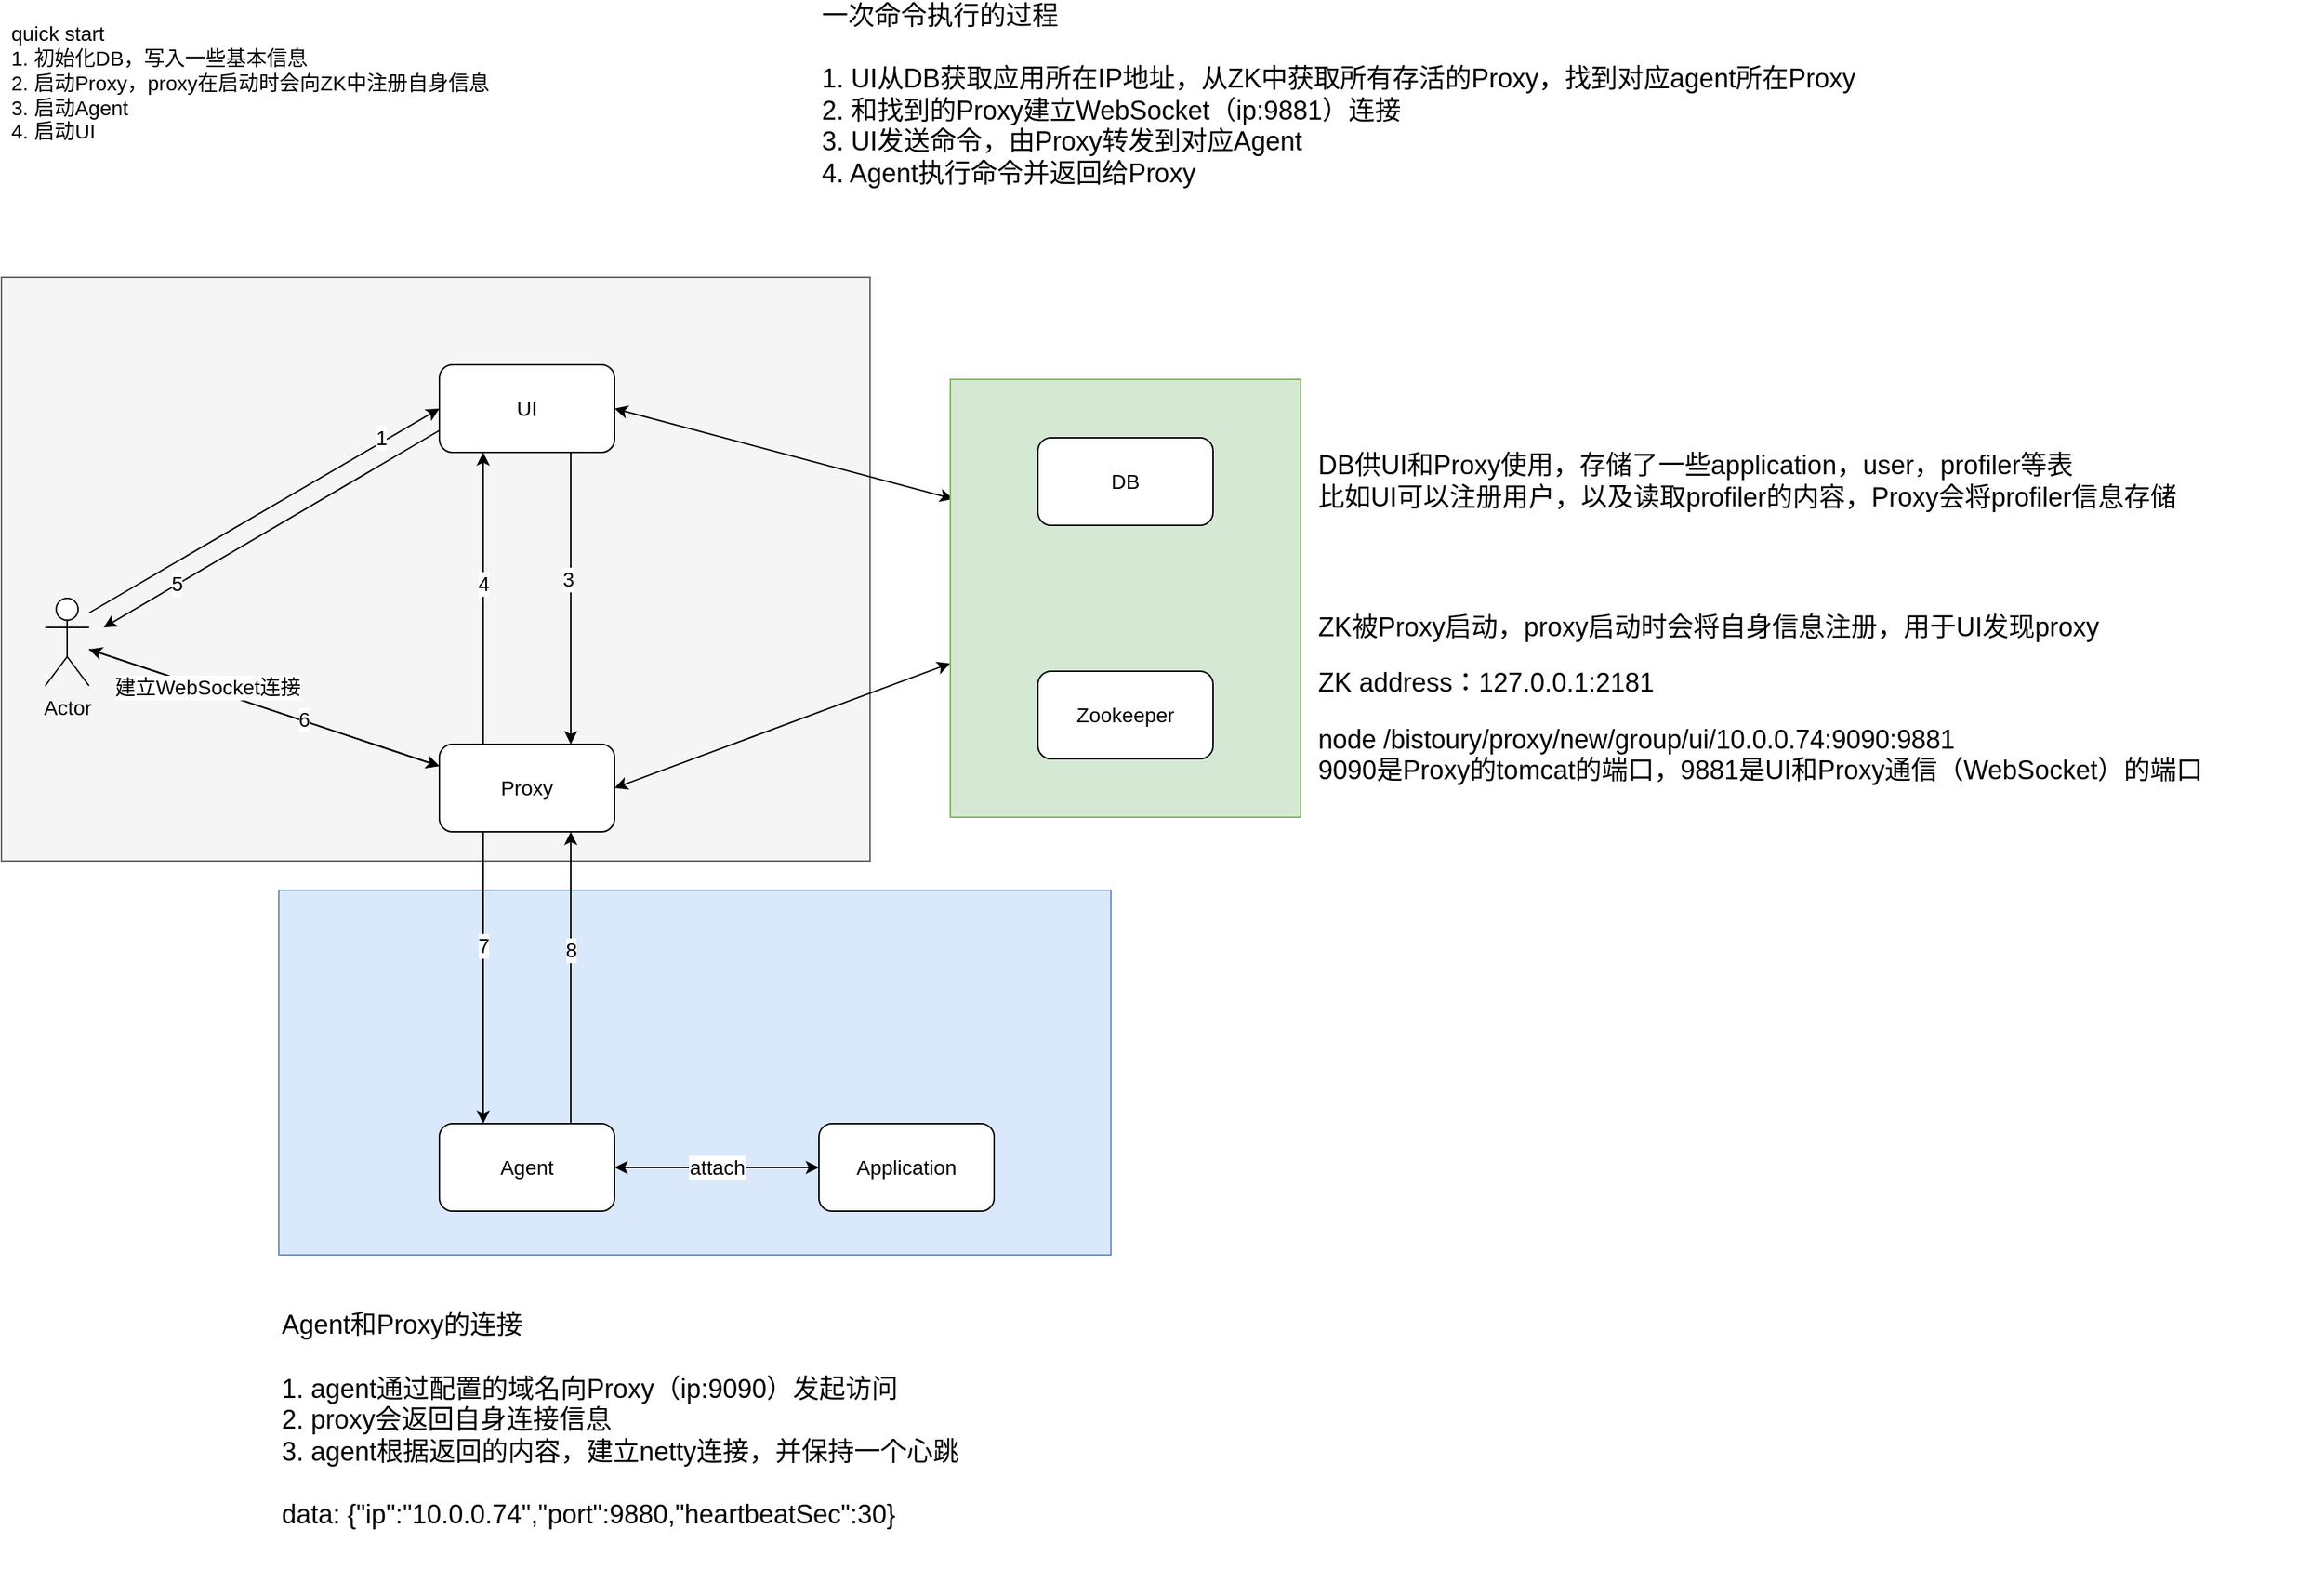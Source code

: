 <mxfile version="14.6.13" type="github">
  <diagram id="A-h0lrvTjeAYcHSZ_BaI" name="Page-1">
    <mxGraphModel dx="1422" dy="762" grid="1" gridSize="10" guides="1" tooltips="1" connect="1" arrows="1" fold="1" page="1" pageScale="1" pageWidth="827" pageHeight="1169" math="0" shadow="0">
      <root>
        <mxCell id="0" />
        <mxCell id="1" parent="0" />
        <mxCell id="oC0q2E-RNgL5OstwpmyZ-53" value="" style="rounded=0;whiteSpace=wrap;html=1;fontSize=14;align=left;fillColor=#f5f5f5;strokeColor=#666666;fontColor=#333333;" vertex="1" parent="1">
          <mxGeometry x="90" y="210" width="595" height="400" as="geometry" />
        </mxCell>
        <mxCell id="oC0q2E-RNgL5OstwpmyZ-52" value="" style="rounded=0;whiteSpace=wrap;html=1;fontSize=14;align=left;fillColor=#dae8fc;strokeColor=#6c8ebf;" vertex="1" parent="1">
          <mxGeometry x="280" y="630" width="570" height="250" as="geometry" />
        </mxCell>
        <mxCell id="oC0q2E-RNgL5OstwpmyZ-47" value="" style="endArrow=classic;startArrow=classic;html=1;fontSize=14;align=left;entryX=0;entryY=0.25;entryDx=0;entryDy=0;" edge="1" parent="1" source="oC0q2E-RNgL5OstwpmyZ-6" target="oC0q2E-RNgL5OstwpmyZ-4">
          <mxGeometry width="50" height="50" relative="1" as="geometry">
            <mxPoint x="460" y="690" as="sourcePoint" />
            <mxPoint x="510" y="640" as="targetPoint" />
          </mxGeometry>
        </mxCell>
        <mxCell id="oC0q2E-RNgL5OstwpmyZ-27" style="rounded=0;orthogonalLoop=1;jettySize=auto;html=1;exitX=0;exitY=0.75;exitDx=0;exitDy=0;fontSize=14;" edge="1" parent="1" source="oC0q2E-RNgL5OstwpmyZ-1">
          <mxGeometry relative="1" as="geometry">
            <mxPoint x="160" y="450" as="targetPoint" />
          </mxGeometry>
        </mxCell>
        <mxCell id="oC0q2E-RNgL5OstwpmyZ-28" value="5" style="edgeLabel;html=1;align=center;verticalAlign=middle;resizable=0;points=[];fontSize=14;" vertex="1" connectable="0" parent="oC0q2E-RNgL5OstwpmyZ-27">
          <mxGeometry x="0.102" y="2" relative="1" as="geometry">
            <mxPoint x="-54" y="29" as="offset" />
          </mxGeometry>
        </mxCell>
        <mxCell id="oC0q2E-RNgL5OstwpmyZ-33" style="edgeStyle=none;rounded=0;orthogonalLoop=1;jettySize=auto;html=1;entryX=0.75;entryY=0;entryDx=0;entryDy=0;exitX=0.75;exitY=1;exitDx=0;exitDy=0;fontSize=14;" edge="1" parent="1" source="oC0q2E-RNgL5OstwpmyZ-1" target="oC0q2E-RNgL5OstwpmyZ-4">
          <mxGeometry relative="1" as="geometry" />
        </mxCell>
        <mxCell id="oC0q2E-RNgL5OstwpmyZ-34" value="3" style="edgeLabel;html=1;align=center;verticalAlign=middle;resizable=0;points=[];fontSize=14;" vertex="1" connectable="0" parent="oC0q2E-RNgL5OstwpmyZ-33">
          <mxGeometry x="-0.13" y="-2" relative="1" as="geometry">
            <mxPoint as="offset" />
          </mxGeometry>
        </mxCell>
        <mxCell id="oC0q2E-RNgL5OstwpmyZ-1" value="UI" style="rounded=1;whiteSpace=wrap;html=1;fontSize=14;" vertex="1" parent="1">
          <mxGeometry x="390" y="270" width="120" height="60" as="geometry" />
        </mxCell>
        <mxCell id="oC0q2E-RNgL5OstwpmyZ-35" value="4" style="edgeStyle=none;rounded=0;orthogonalLoop=1;jettySize=auto;html=1;exitX=0.25;exitY=0;exitDx=0;exitDy=0;entryX=0.25;entryY=1;entryDx=0;entryDy=0;fontSize=14;" edge="1" parent="1" source="oC0q2E-RNgL5OstwpmyZ-4" target="oC0q2E-RNgL5OstwpmyZ-1">
          <mxGeometry x="0.1" relative="1" as="geometry">
            <mxPoint as="offset" />
          </mxGeometry>
        </mxCell>
        <mxCell id="oC0q2E-RNgL5OstwpmyZ-41" style="edgeStyle=none;rounded=0;orthogonalLoop=1;jettySize=auto;html=1;exitX=0.25;exitY=1;exitDx=0;exitDy=0;entryX=0.25;entryY=0;entryDx=0;entryDy=0;fontSize=14;align=left;" edge="1" parent="1" source="oC0q2E-RNgL5OstwpmyZ-4" target="oC0q2E-RNgL5OstwpmyZ-5">
          <mxGeometry relative="1" as="geometry" />
        </mxCell>
        <mxCell id="oC0q2E-RNgL5OstwpmyZ-42" value="7" style="edgeLabel;html=1;align=center;verticalAlign=middle;resizable=0;points=[];fontSize=14;" vertex="1" connectable="0" parent="oC0q2E-RNgL5OstwpmyZ-41">
          <mxGeometry x="-0.22" y="2" relative="1" as="geometry">
            <mxPoint x="-2" as="offset" />
          </mxGeometry>
        </mxCell>
        <mxCell id="oC0q2E-RNgL5OstwpmyZ-4" value="Proxy" style="rounded=1;whiteSpace=wrap;html=1;fontSize=14;" vertex="1" parent="1">
          <mxGeometry x="390" y="530" width="120" height="60" as="geometry" />
        </mxCell>
        <mxCell id="oC0q2E-RNgL5OstwpmyZ-43" style="edgeStyle=none;rounded=0;orthogonalLoop=1;jettySize=auto;html=1;exitX=0.75;exitY=0;exitDx=0;exitDy=0;entryX=0.75;entryY=1;entryDx=0;entryDy=0;fontSize=14;align=left;" edge="1" parent="1" source="oC0q2E-RNgL5OstwpmyZ-5" target="oC0q2E-RNgL5OstwpmyZ-4">
          <mxGeometry relative="1" as="geometry" />
        </mxCell>
        <mxCell id="oC0q2E-RNgL5OstwpmyZ-44" value="8" style="edgeLabel;html=1;align=center;verticalAlign=middle;resizable=0;points=[];fontSize=14;" vertex="1" connectable="0" parent="oC0q2E-RNgL5OstwpmyZ-43">
          <mxGeometry x="0.197" relative="1" as="geometry">
            <mxPoint as="offset" />
          </mxGeometry>
        </mxCell>
        <mxCell id="oC0q2E-RNgL5OstwpmyZ-5" value="Agent" style="rounded=1;whiteSpace=wrap;html=1;fontSize=14;" vertex="1" parent="1">
          <mxGeometry x="390" y="790" width="120" height="60" as="geometry" />
        </mxCell>
        <mxCell id="oC0q2E-RNgL5OstwpmyZ-7" style="rounded=0;orthogonalLoop=1;jettySize=auto;html=1;entryX=0;entryY=0.5;entryDx=0;entryDy=0;fontSize=14;" edge="1" parent="1" target="oC0q2E-RNgL5OstwpmyZ-1">
          <mxGeometry relative="1" as="geometry">
            <mxPoint x="150" y="440" as="sourcePoint" />
          </mxGeometry>
        </mxCell>
        <mxCell id="oC0q2E-RNgL5OstwpmyZ-10" value="1" style="edgeLabel;html=1;align=center;verticalAlign=middle;resizable=0;points=[];fontSize=14;" vertex="1" connectable="0" parent="oC0q2E-RNgL5OstwpmyZ-7">
          <mxGeometry x="-0.056" y="-3" relative="1" as="geometry">
            <mxPoint x="85" y="-57" as="offset" />
          </mxGeometry>
        </mxCell>
        <mxCell id="oC0q2E-RNgL5OstwpmyZ-31" style="edgeStyle=none;rounded=0;orthogonalLoop=1;jettySize=auto;html=1;entryX=0;entryY=0.25;entryDx=0;entryDy=0;fontSize=14;" edge="1" parent="1" source="oC0q2E-RNgL5OstwpmyZ-6" target="oC0q2E-RNgL5OstwpmyZ-4">
          <mxGeometry relative="1" as="geometry" />
        </mxCell>
        <mxCell id="oC0q2E-RNgL5OstwpmyZ-32" value="建立WebSocket连接" style="edgeLabel;html=1;align=center;verticalAlign=middle;resizable=0;points=[];fontSize=14;" vertex="1" connectable="0" parent="oC0q2E-RNgL5OstwpmyZ-31">
          <mxGeometry x="-0.328" y="1" relative="1" as="geometry">
            <mxPoint as="offset" />
          </mxGeometry>
        </mxCell>
        <mxCell id="oC0q2E-RNgL5OstwpmyZ-38" value="6" style="edgeLabel;html=1;align=center;verticalAlign=middle;resizable=0;points=[];fontSize=14;" vertex="1" connectable="0" parent="oC0q2E-RNgL5OstwpmyZ-31">
          <mxGeometry x="0.212" y="2" relative="1" as="geometry">
            <mxPoint y="1" as="offset" />
          </mxGeometry>
        </mxCell>
        <mxCell id="oC0q2E-RNgL5OstwpmyZ-6" value="Actor" style="shape=umlActor;verticalLabelPosition=bottom;verticalAlign=top;html=1;outlineConnect=0;fontSize=14;" vertex="1" parent="1">
          <mxGeometry x="120" y="430" width="30" height="60" as="geometry" />
        </mxCell>
        <mxCell id="oC0q2E-RNgL5OstwpmyZ-15" value="&lt;div style=&quot;text-align: left; font-size: 14px;&quot;&gt;quick start&lt;/div&gt;&lt;div style=&quot;text-align: left; font-size: 14px;&quot;&gt;&lt;span style=&quot;font-size: 14px;&quot;&gt;1. 初始化DB，写入一些基本信息&lt;/span&gt;&lt;/div&gt;&lt;div style=&quot;text-align: left; font-size: 14px;&quot;&gt;&lt;span style=&quot;font-size: 14px;&quot;&gt;2. 启动Proxy，proxy在启动时会向ZK中注册自身信息&lt;/span&gt;&lt;/div&gt;&lt;div style=&quot;text-align: left; font-size: 14px;&quot;&gt;&lt;span style=&quot;font-size: 14px;&quot;&gt;3. 启动Agent&lt;/span&gt;&lt;/div&gt;&lt;div style=&quot;text-align: left; font-size: 14px;&quot;&gt;&lt;span style=&quot;font-size: 14px;&quot;&gt;4. 启动UI&lt;/span&gt;&lt;/div&gt;&lt;div style=&quot;text-align: left; font-size: 14px;&quot;&gt;&lt;span style=&quot;font-size: 14px;&quot;&gt;&lt;br style=&quot;font-size: 14px;&quot;&gt;&lt;/span&gt;&lt;/div&gt;" style="text;html=1;align=center;verticalAlign=middle;resizable=0;points=[];autosize=1;strokeColor=none;fontSize=14;" vertex="1" parent="1">
          <mxGeometry x="90" y="30" width="340" height="110" as="geometry" />
        </mxCell>
        <mxCell id="oC0q2E-RNgL5OstwpmyZ-48" value="Application" style="rounded=1;whiteSpace=wrap;html=1;fontSize=14;align=center;" vertex="1" parent="1">
          <mxGeometry x="650" y="790" width="120" height="60" as="geometry" />
        </mxCell>
        <mxCell id="oC0q2E-RNgL5OstwpmyZ-50" value="" style="endArrow=classic;startArrow=classic;html=1;fontSize=14;align=left;exitX=1;exitY=0.5;exitDx=0;exitDy=0;entryX=0;entryY=0.5;entryDx=0;entryDy=0;" edge="1" parent="1" source="oC0q2E-RNgL5OstwpmyZ-5" target="oC0q2E-RNgL5OstwpmyZ-48">
          <mxGeometry width="50" height="50" relative="1" as="geometry">
            <mxPoint x="600" y="760" as="sourcePoint" />
            <mxPoint x="650" y="710" as="targetPoint" />
          </mxGeometry>
        </mxCell>
        <mxCell id="oC0q2E-RNgL5OstwpmyZ-51" value="attach" style="edgeLabel;html=1;align=center;verticalAlign=middle;resizable=0;points=[];fontSize=14;labelBorderColor=none;" vertex="1" connectable="0" parent="oC0q2E-RNgL5OstwpmyZ-50">
          <mxGeometry x="0.214" y="1" relative="1" as="geometry">
            <mxPoint x="-15" y="1" as="offset" />
          </mxGeometry>
        </mxCell>
        <mxCell id="oC0q2E-RNgL5OstwpmyZ-56" value="" style="endArrow=classic;startArrow=classic;html=1;fontSize=14;align=left;exitX=1;exitY=0.5;exitDx=0;exitDy=0;entryX=0.008;entryY=0.273;entryDx=0;entryDy=0;entryPerimeter=0;" edge="1" parent="1" source="oC0q2E-RNgL5OstwpmyZ-1" target="oC0q2E-RNgL5OstwpmyZ-18">
          <mxGeometry width="50" height="50" relative="1" as="geometry">
            <mxPoint x="720" y="510" as="sourcePoint" />
            <mxPoint x="770" y="460" as="targetPoint" />
          </mxGeometry>
        </mxCell>
        <mxCell id="oC0q2E-RNgL5OstwpmyZ-58" value="" style="endArrow=classic;startArrow=classic;html=1;fontSize=14;align=left;exitX=1;exitY=0.5;exitDx=0;exitDy=0;" edge="1" parent="1" source="oC0q2E-RNgL5OstwpmyZ-4" target="oC0q2E-RNgL5OstwpmyZ-18">
          <mxGeometry width="50" height="50" relative="1" as="geometry">
            <mxPoint x="720" y="510" as="sourcePoint" />
            <mxPoint x="770" y="460" as="targetPoint" />
          </mxGeometry>
        </mxCell>
        <mxCell id="oC0q2E-RNgL5OstwpmyZ-59" value="" style="group" vertex="1" connectable="0" parent="1">
          <mxGeometry x="740" y="280" width="940" height="320" as="geometry" />
        </mxCell>
        <mxCell id="oC0q2E-RNgL5OstwpmyZ-18" value="" style="rounded=0;whiteSpace=wrap;html=1;fontSize=14;fillColor=#d5e8d4;strokeColor=#82b366;" vertex="1" parent="oC0q2E-RNgL5OstwpmyZ-59">
          <mxGeometry width="240" height="300" as="geometry" />
        </mxCell>
        <mxCell id="oC0q2E-RNgL5OstwpmyZ-2" value="DB" style="rounded=1;whiteSpace=wrap;html=1;fontSize=14;" vertex="1" parent="oC0q2E-RNgL5OstwpmyZ-59">
          <mxGeometry x="60" y="40" width="120" height="60" as="geometry" />
        </mxCell>
        <mxCell id="oC0q2E-RNgL5OstwpmyZ-3" value="Zookeeper" style="rounded=1;whiteSpace=wrap;html=1;fontSize=14;" vertex="1" parent="oC0q2E-RNgL5OstwpmyZ-59">
          <mxGeometry x="60" y="200" width="120" height="60" as="geometry" />
        </mxCell>
        <mxCell id="oC0q2E-RNgL5OstwpmyZ-17" value="&lt;font style=&quot;font-size: 18px&quot;&gt;DB供UI和Proxy使用，存储了一些application，user，profiler等表&lt;br&gt;比如UI可以注册用户，以及读取profiler的内容，Proxy会将profiler信息存储&lt;br style=&quot;font-size: 14px&quot;&gt;&lt;/font&gt;" style="text;html=1;align=left;verticalAlign=middle;resizable=0;points=[];autosize=1;strokeColor=none;fontSize=14;" vertex="1" parent="oC0q2E-RNgL5OstwpmyZ-59">
          <mxGeometry x="250" y="50" width="600" height="40" as="geometry" />
        </mxCell>
        <mxCell id="oC0q2E-RNgL5OstwpmyZ-26" value="&lt;font&gt;&lt;span style=&quot;font-size: 18px ; background-color: rgb(255 , 255 , 255)&quot;&gt;ZK被Proxy启动，proxy启动时会将自身信息注册，用于UI发现proxy&lt;/span&gt;&lt;br&gt;&lt;br&gt;&lt;span style=&quot;font-size: 18px&quot;&gt;ZK address：127.0.0.1:2181&lt;br&gt;&lt;/span&gt;&lt;br&gt;&lt;span style=&quot;font-size: 18px ; letter-spacing: -0.08px ; background-color: rgb(255 , 255 , 255)&quot;&gt;&lt;font style=&quot;font-size: 18px&quot;&gt;node /bistoury/proxy/new/group/ui/10.0.0.74:9090:9881&lt;/font&gt;&lt;/span&gt;&lt;br&gt;&lt;span style=&quot;background-color: rgb(255 , 255 , 255)&quot;&gt;&lt;div&gt;&lt;span style=&quot;font-size: 18px&quot;&gt;9090是Proxy的tomcat的端口，9881是UI和Proxy通信（WebSocket）的端口&lt;/span&gt;&lt;/div&gt;&lt;div style=&quot;font-size: 18px&quot;&gt;&lt;br&gt;&lt;/div&gt;&lt;/span&gt;&lt;/font&gt;" style="text;html=1;align=left;verticalAlign=middle;resizable=0;points=[];autosize=1;strokeColor=none;fontSize=14;" vertex="1" parent="oC0q2E-RNgL5OstwpmyZ-59">
          <mxGeometry x="250" y="165" width="620" height="130" as="geometry" />
        </mxCell>
        <mxCell id="oC0q2E-RNgL5OstwpmyZ-62" value="&lt;font style=&quot;font-size: 18px&quot;&gt;Agent和Proxy的连接&lt;br&gt;&lt;br&gt;1. agent通过配置的域名向Proxy（ip:9090）发起访问&lt;br&gt;2. proxy会返回自身连接信息&lt;br&gt;3. agent根据返回的内容，建立netty连接，并保持一个心跳&lt;br&gt;&lt;br&gt;data: {&quot;ip&quot;:&quot;10.0.0.74&quot;,&quot;port&quot;:9880,&quot;heartbeatSec&quot;:30}&lt;br&gt;&lt;br&gt;&lt;br&gt;&lt;/font&gt;" style="text;html=1;align=left;verticalAlign=middle;resizable=0;points=[];autosize=1;strokeColor=none;fontSize=14;" vertex="1" parent="1">
          <mxGeometry x="280" y="930" width="480" height="170" as="geometry" />
        </mxCell>
        <mxCell id="oC0q2E-RNgL5OstwpmyZ-63" value="&lt;font style=&quot;font-size: 18px&quot;&gt;&lt;font style=&quot;font-size: 18px&quot;&gt;一次命令执行的过程&lt;br&gt;&lt;/font&gt;&lt;br&gt;1. UI从DB获取应用所在IP地址，从ZK中获取所有存活的Proxy，找到对应agent所在Proxy&lt;br&gt;2. 和找到的Proxy建立WebSocket（ip:9881）连接&lt;br&gt;3. UI发送命令，由Proxy转发到对应Agent&lt;br&gt;4. Agent执行命令并返回给Proxy&lt;/font&gt;" style="text;html=1;align=left;verticalAlign=middle;resizable=0;points=[];autosize=1;fontSize=14;gradientColor=#ffffff;" vertex="1" parent="1">
          <mxGeometry x="650" y="30" width="720" height="110" as="geometry" />
        </mxCell>
      </root>
    </mxGraphModel>
  </diagram>
</mxfile>
